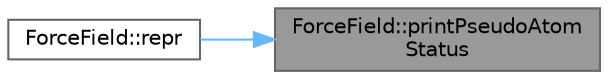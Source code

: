 digraph "ForceField::printPseudoAtomStatus"
{
 // LATEX_PDF_SIZE
  bgcolor="transparent";
  edge [fontname=Helvetica,fontsize=10,labelfontname=Helvetica,labelfontsize=10];
  node [fontname=Helvetica,fontsize=10,shape=box,height=0.2,width=0.4];
  rankdir="RL";
  Node1 [id="Node000001",label="ForceField::printPseudoAtom\lStatus",height=0.2,width=0.4,color="gray40", fillcolor="grey60", style="filled", fontcolor="black",tooltip="Returns a string representation of the pseudo-atom status."];
  Node1 -> Node2 [id="edge1_Node000001_Node000002",dir="back",color="steelblue1",style="solid",tooltip=" "];
  Node2 [id="Node000002",label="ForceField::repr",height=0.2,width=0.4,color="grey40", fillcolor="white", style="filled",URL="$structForceField.html#a494c9f7585ee695ab581694e9a148da9",tooltip="Returns a string representation of the ForceField."];
}
